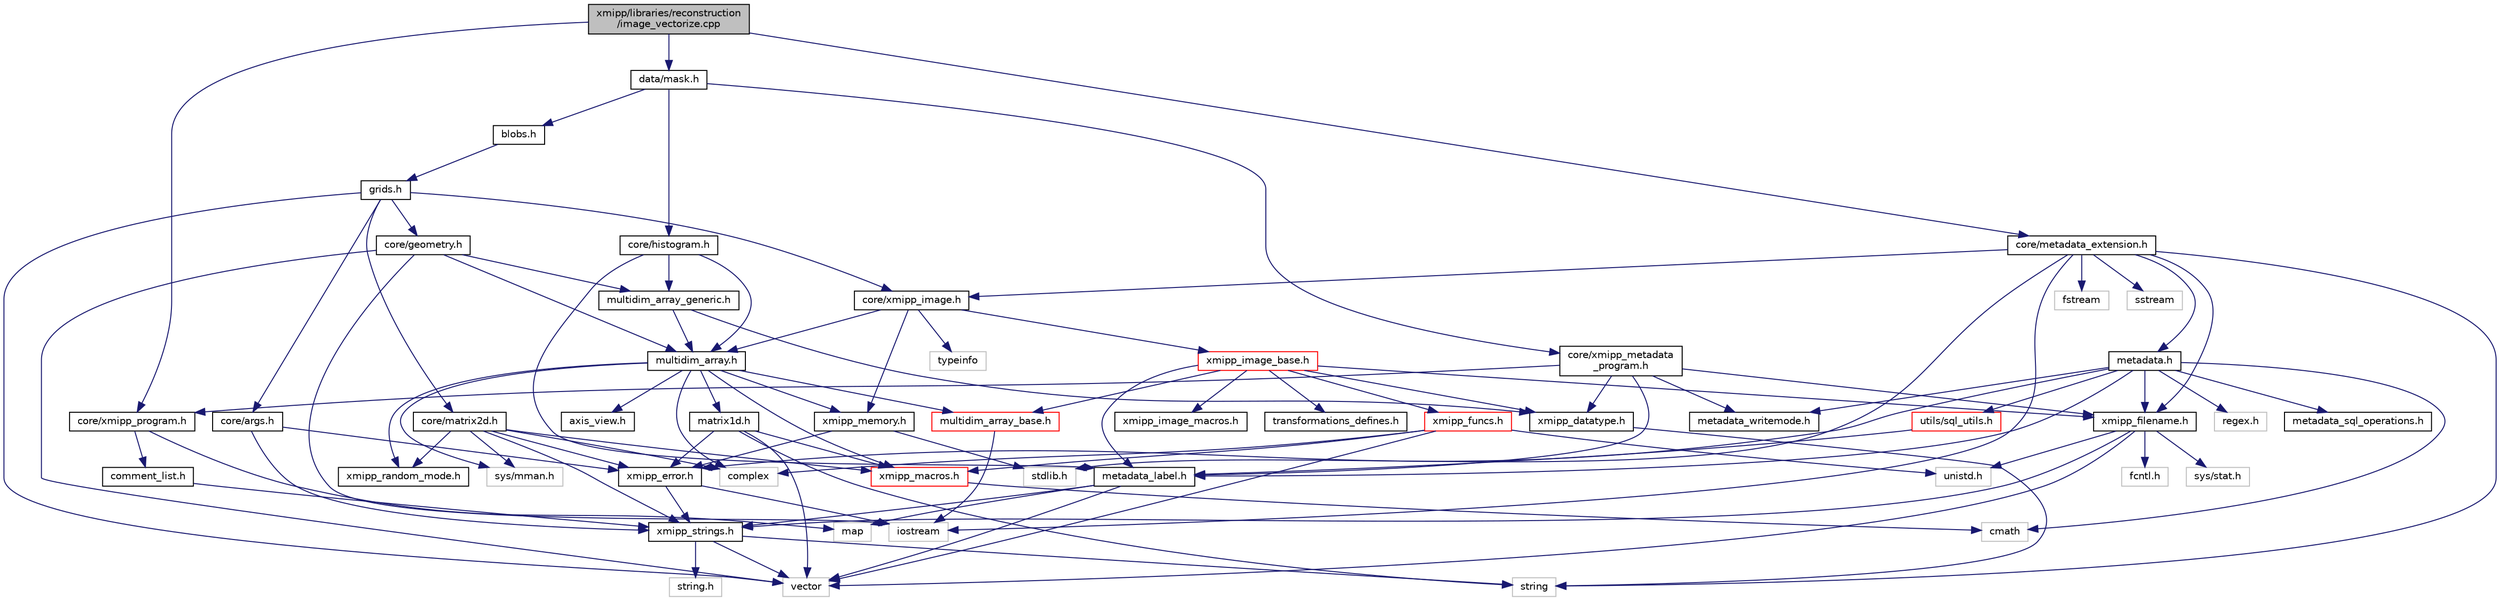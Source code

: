 digraph "xmipp/libraries/reconstruction/image_vectorize.cpp"
{
  edge [fontname="Helvetica",fontsize="10",labelfontname="Helvetica",labelfontsize="10"];
  node [fontname="Helvetica",fontsize="10",shape=record];
  Node0 [label="xmipp/libraries/reconstruction\l/image_vectorize.cpp",height=0.2,width=0.4,color="black", fillcolor="grey75", style="filled", fontcolor="black"];
  Node0 -> Node1 [color="midnightblue",fontsize="10",style="solid",fontname="Helvetica"];
  Node1 [label="core/xmipp_program.h",height=0.2,width=0.4,color="black", fillcolor="white", style="filled",URL="$xmipp__program_8h.html"];
  Node1 -> Node2 [color="midnightblue",fontsize="10",style="solid",fontname="Helvetica"];
  Node2 [label="map",height=0.2,width=0.4,color="grey75", fillcolor="white", style="filled"];
  Node1 -> Node3 [color="midnightblue",fontsize="10",style="solid",fontname="Helvetica"];
  Node3 [label="comment_list.h",height=0.2,width=0.4,color="black", fillcolor="white", style="filled",URL="$comment__list_8h.html"];
  Node3 -> Node4 [color="midnightblue",fontsize="10",style="solid",fontname="Helvetica"];
  Node4 [label="xmipp_strings.h",height=0.2,width=0.4,color="black", fillcolor="white", style="filled",URL="$xmipp__strings_8h.html"];
  Node4 -> Node5 [color="midnightblue",fontsize="10",style="solid",fontname="Helvetica"];
  Node5 [label="vector",height=0.2,width=0.4,color="grey75", fillcolor="white", style="filled"];
  Node4 -> Node6 [color="midnightblue",fontsize="10",style="solid",fontname="Helvetica"];
  Node6 [label="string",height=0.2,width=0.4,color="grey75", fillcolor="white", style="filled"];
  Node4 -> Node7 [color="midnightblue",fontsize="10",style="solid",fontname="Helvetica"];
  Node7 [label="string.h",height=0.2,width=0.4,color="grey75", fillcolor="white", style="filled"];
  Node0 -> Node8 [color="midnightblue",fontsize="10",style="solid",fontname="Helvetica"];
  Node8 [label="data/mask.h",height=0.2,width=0.4,color="black", fillcolor="white", style="filled",URL="$mask_8h.html"];
  Node8 -> Node9 [color="midnightblue",fontsize="10",style="solid",fontname="Helvetica"];
  Node9 [label="blobs.h",height=0.2,width=0.4,color="black", fillcolor="white", style="filled",URL="$blobs_8h.html"];
  Node9 -> Node10 [color="midnightblue",fontsize="10",style="solid",fontname="Helvetica"];
  Node10 [label="grids.h",height=0.2,width=0.4,color="black", fillcolor="white", style="filled",URL="$grids_8h.html"];
  Node10 -> Node5 [color="midnightblue",fontsize="10",style="solid",fontname="Helvetica"];
  Node10 -> Node11 [color="midnightblue",fontsize="10",style="solid",fontname="Helvetica"];
  Node11 [label="core/xmipp_image.h",height=0.2,width=0.4,color="black", fillcolor="white", style="filled",URL="$xmipp__image_8h.html"];
  Node11 -> Node12 [color="midnightblue",fontsize="10",style="solid",fontname="Helvetica"];
  Node12 [label="typeinfo",height=0.2,width=0.4,color="grey75", fillcolor="white", style="filled"];
  Node11 -> Node13 [color="midnightblue",fontsize="10",style="solid",fontname="Helvetica"];
  Node13 [label="multidim_array.h",height=0.2,width=0.4,color="black", fillcolor="white", style="filled",URL="$multidim__array_8h.html"];
  Node13 -> Node14 [color="midnightblue",fontsize="10",style="solid",fontname="Helvetica"];
  Node14 [label="xmipp_macros.h",height=0.2,width=0.4,color="red", fillcolor="white", style="filled",URL="$xmipp__macros_8h.html"];
  Node14 -> Node16 [color="midnightblue",fontsize="10",style="solid",fontname="Helvetica"];
  Node16 [label="cmath",height=0.2,width=0.4,color="grey75", fillcolor="white", style="filled"];
  Node13 -> Node17 [color="midnightblue",fontsize="10",style="solid",fontname="Helvetica"];
  Node17 [label="sys/mman.h",height=0.2,width=0.4,color="grey75", fillcolor="white", style="filled"];
  Node13 -> Node18 [color="midnightblue",fontsize="10",style="solid",fontname="Helvetica"];
  Node18 [label="complex",height=0.2,width=0.4,color="grey75", fillcolor="white", style="filled"];
  Node13 -> Node19 [color="midnightblue",fontsize="10",style="solid",fontname="Helvetica"];
  Node19 [label="matrix1d.h",height=0.2,width=0.4,color="black", fillcolor="white", style="filled",URL="$matrix1d_8h.html"];
  Node19 -> Node6 [color="midnightblue",fontsize="10",style="solid",fontname="Helvetica"];
  Node19 -> Node5 [color="midnightblue",fontsize="10",style="solid",fontname="Helvetica"];
  Node19 -> Node20 [color="midnightblue",fontsize="10",style="solid",fontname="Helvetica"];
  Node20 [label="xmipp_error.h",height=0.2,width=0.4,color="black", fillcolor="white", style="filled",URL="$xmipp__error_8h.html"];
  Node20 -> Node21 [color="midnightblue",fontsize="10",style="solid",fontname="Helvetica"];
  Node21 [label="iostream",height=0.2,width=0.4,color="grey75", fillcolor="white", style="filled"];
  Node20 -> Node4 [color="midnightblue",fontsize="10",style="solid",fontname="Helvetica"];
  Node19 -> Node14 [color="midnightblue",fontsize="10",style="solid",fontname="Helvetica"];
  Node13 -> Node22 [color="midnightblue",fontsize="10",style="solid",fontname="Helvetica"];
  Node22 [label="xmipp_random_mode.h",height=0.2,width=0.4,color="black", fillcolor="white", style="filled",URL="$xmipp__random__mode_8h.html"];
  Node13 -> Node23 [color="midnightblue",fontsize="10",style="solid",fontname="Helvetica"];
  Node23 [label="multidim_array_base.h",height=0.2,width=0.4,color="red", fillcolor="white", style="filled",URL="$multidim__array__base_8h.html"];
  Node23 -> Node21 [color="midnightblue",fontsize="10",style="solid",fontname="Helvetica"];
  Node13 -> Node27 [color="midnightblue",fontsize="10",style="solid",fontname="Helvetica"];
  Node27 [label="xmipp_memory.h",height=0.2,width=0.4,color="black", fillcolor="white", style="filled",URL="$xmipp__memory_8h.html"];
  Node27 -> Node28 [color="midnightblue",fontsize="10",style="solid",fontname="Helvetica"];
  Node28 [label="stdlib.h",height=0.2,width=0.4,color="grey75", fillcolor="white", style="filled"];
  Node27 -> Node20 [color="midnightblue",fontsize="10",style="solid",fontname="Helvetica"];
  Node13 -> Node29 [color="midnightblue",fontsize="10",style="solid",fontname="Helvetica"];
  Node29 [label="axis_view.h",height=0.2,width=0.4,color="black", fillcolor="white", style="filled",URL="$axis__view_8h.html"];
  Node11 -> Node30 [color="midnightblue",fontsize="10",style="solid",fontname="Helvetica"];
  Node30 [label="xmipp_image_base.h",height=0.2,width=0.4,color="red", fillcolor="white", style="filled",URL="$xmipp__image__base_8h.html"];
  Node30 -> Node31 [color="midnightblue",fontsize="10",style="solid",fontname="Helvetica"];
  Node31 [label="xmipp_image_macros.h",height=0.2,width=0.4,color="black", fillcolor="white", style="filled",URL="$xmipp__image__macros_8h.html"];
  Node30 -> Node32 [color="midnightblue",fontsize="10",style="solid",fontname="Helvetica"];
  Node32 [label="xmipp_datatype.h",height=0.2,width=0.4,color="black", fillcolor="white", style="filled",URL="$xmipp__datatype_8h.html"];
  Node32 -> Node6 [color="midnightblue",fontsize="10",style="solid",fontname="Helvetica"];
  Node30 -> Node33 [color="midnightblue",fontsize="10",style="solid",fontname="Helvetica"];
  Node33 [label="metadata_label.h",height=0.2,width=0.4,color="black", fillcolor="white", style="filled",URL="$metadata__label_8h.html"];
  Node33 -> Node2 [color="midnightblue",fontsize="10",style="solid",fontname="Helvetica"];
  Node33 -> Node4 [color="midnightblue",fontsize="10",style="solid",fontname="Helvetica"];
  Node33 -> Node5 [color="midnightblue",fontsize="10",style="solid",fontname="Helvetica"];
  Node30 -> Node23 [color="midnightblue",fontsize="10",style="solid",fontname="Helvetica"];
  Node30 -> Node34 [color="midnightblue",fontsize="10",style="solid",fontname="Helvetica"];
  Node34 [label="xmipp_filename.h",height=0.2,width=0.4,color="black", fillcolor="white", style="filled",URL="$xmipp__filename_8h.html"];
  Node34 -> Node5 [color="midnightblue",fontsize="10",style="solid",fontname="Helvetica"];
  Node34 -> Node35 [color="midnightblue",fontsize="10",style="solid",fontname="Helvetica"];
  Node35 [label="sys/stat.h",height=0.2,width=0.4,color="grey75", fillcolor="white", style="filled"];
  Node34 -> Node36 [color="midnightblue",fontsize="10",style="solid",fontname="Helvetica"];
  Node36 [label="unistd.h",height=0.2,width=0.4,color="grey75", fillcolor="white", style="filled"];
  Node34 -> Node4 [color="midnightblue",fontsize="10",style="solid",fontname="Helvetica"];
  Node34 -> Node37 [color="midnightblue",fontsize="10",style="solid",fontname="Helvetica"];
  Node37 [label="fcntl.h",height=0.2,width=0.4,color="grey75", fillcolor="white", style="filled"];
  Node30 -> Node38 [color="midnightblue",fontsize="10",style="solid",fontname="Helvetica"];
  Node38 [label="transformations_defines.h",height=0.2,width=0.4,color="black", fillcolor="white", style="filled",URL="$transformations__defines_8h.html"];
  Node30 -> Node39 [color="midnightblue",fontsize="10",style="solid",fontname="Helvetica"];
  Node39 [label="xmipp_funcs.h",height=0.2,width=0.4,color="red", fillcolor="white", style="filled",URL="$xmipp__funcs_8h.html"];
  Node39 -> Node18 [color="midnightblue",fontsize="10",style="solid",fontname="Helvetica"];
  Node39 -> Node14 [color="midnightblue",fontsize="10",style="solid",fontname="Helvetica"];
  Node39 -> Node5 [color="midnightblue",fontsize="10",style="solid",fontname="Helvetica"];
  Node39 -> Node36 [color="midnightblue",fontsize="10",style="solid",fontname="Helvetica"];
  Node11 -> Node27 [color="midnightblue",fontsize="10",style="solid",fontname="Helvetica"];
  Node10 -> Node57 [color="midnightblue",fontsize="10",style="solid",fontname="Helvetica"];
  Node57 [label="core/geometry.h",height=0.2,width=0.4,color="black", fillcolor="white", style="filled",URL="$geometry_8h.html"];
  Node57 -> Node13 [color="midnightblue",fontsize="10",style="solid",fontname="Helvetica"];
  Node57 -> Node58 [color="midnightblue",fontsize="10",style="solid",fontname="Helvetica"];
  Node58 [label="multidim_array_generic.h",height=0.2,width=0.4,color="black", fillcolor="white", style="filled",URL="$multidim__array__generic_8h.html"];
  Node58 -> Node32 [color="midnightblue",fontsize="10",style="solid",fontname="Helvetica"];
  Node58 -> Node13 [color="midnightblue",fontsize="10",style="solid",fontname="Helvetica"];
  Node57 -> Node5 [color="midnightblue",fontsize="10",style="solid",fontname="Helvetica"];
  Node57 -> Node21 [color="midnightblue",fontsize="10",style="solid",fontname="Helvetica"];
  Node10 -> Node59 [color="midnightblue",fontsize="10",style="solid",fontname="Helvetica"];
  Node59 [label="core/args.h",height=0.2,width=0.4,color="black", fillcolor="white", style="filled",URL="$args_8h.html"];
  Node59 -> Node4 [color="midnightblue",fontsize="10",style="solid",fontname="Helvetica"];
  Node59 -> Node20 [color="midnightblue",fontsize="10",style="solid",fontname="Helvetica"];
  Node10 -> Node60 [color="midnightblue",fontsize="10",style="solid",fontname="Helvetica"];
  Node60 [label="core/matrix2d.h",height=0.2,width=0.4,color="black", fillcolor="white", style="filled",URL="$matrix2d_8h.html"];
  Node60 -> Node18 [color="midnightblue",fontsize="10",style="solid",fontname="Helvetica"];
  Node60 -> Node22 [color="midnightblue",fontsize="10",style="solid",fontname="Helvetica"];
  Node60 -> Node14 [color="midnightblue",fontsize="10",style="solid",fontname="Helvetica"];
  Node60 -> Node20 [color="midnightblue",fontsize="10",style="solid",fontname="Helvetica"];
  Node60 -> Node4 [color="midnightblue",fontsize="10",style="solid",fontname="Helvetica"];
  Node60 -> Node17 [color="midnightblue",fontsize="10",style="solid",fontname="Helvetica"];
  Node8 -> Node61 [color="midnightblue",fontsize="10",style="solid",fontname="Helvetica"];
  Node61 [label="core/histogram.h",height=0.2,width=0.4,color="black", fillcolor="white", style="filled",URL="$histogram_8h.html"];
  Node61 -> Node13 [color="midnightblue",fontsize="10",style="solid",fontname="Helvetica"];
  Node61 -> Node58 [color="midnightblue",fontsize="10",style="solid",fontname="Helvetica"];
  Node61 -> Node33 [color="midnightblue",fontsize="10",style="solid",fontname="Helvetica"];
  Node8 -> Node62 [color="midnightblue",fontsize="10",style="solid",fontname="Helvetica"];
  Node62 [label="core/xmipp_metadata\l_program.h",height=0.2,width=0.4,color="black", fillcolor="white", style="filled",URL="$xmipp__metadata__program_8h.html"];
  Node62 -> Node1 [color="midnightblue",fontsize="10",style="solid",fontname="Helvetica"];
  Node62 -> Node32 [color="midnightblue",fontsize="10",style="solid",fontname="Helvetica"];
  Node62 -> Node34 [color="midnightblue",fontsize="10",style="solid",fontname="Helvetica"];
  Node62 -> Node33 [color="midnightblue",fontsize="10",style="solid",fontname="Helvetica"];
  Node62 -> Node63 [color="midnightblue",fontsize="10",style="solid",fontname="Helvetica"];
  Node63 [label="metadata_writemode.h",height=0.2,width=0.4,color="black", fillcolor="white", style="filled",URL="$metadata__writemode_8h.html"];
  Node0 -> Node64 [color="midnightblue",fontsize="10",style="solid",fontname="Helvetica"];
  Node64 [label="core/metadata_extension.h",height=0.2,width=0.4,color="black", fillcolor="white", style="filled",URL="$metadata__extension_8h.html"];
  Node64 -> Node34 [color="midnightblue",fontsize="10",style="solid",fontname="Helvetica"];
  Node64 -> Node11 [color="midnightblue",fontsize="10",style="solid",fontname="Helvetica"];
  Node64 -> Node65 [color="midnightblue",fontsize="10",style="solid",fontname="Helvetica"];
  Node65 [label="metadata.h",height=0.2,width=0.4,color="black", fillcolor="white", style="filled",URL="$metadata_8h.html"];
  Node65 -> Node66 [color="midnightblue",fontsize="10",style="solid",fontname="Helvetica"];
  Node66 [label="regex.h",height=0.2,width=0.4,color="grey75", fillcolor="white", style="filled"];
  Node65 -> Node16 [color="midnightblue",fontsize="10",style="solid",fontname="Helvetica"];
  Node65 -> Node33 [color="midnightblue",fontsize="10",style="solid",fontname="Helvetica"];
  Node65 -> Node67 [color="midnightblue",fontsize="10",style="solid",fontname="Helvetica"];
  Node67 [label="metadata_sql_operations.h",height=0.2,width=0.4,color="black", fillcolor="white", style="filled",URL="$metadata__sql__operations_8h.html"];
  Node65 -> Node68 [color="midnightblue",fontsize="10",style="solid",fontname="Helvetica"];
  Node68 [label="utils/sql_utils.h",height=0.2,width=0.4,color="red", fillcolor="white", style="filled",URL="$sql__utils_8h.html"];
  Node68 -> Node33 [color="midnightblue",fontsize="10",style="solid",fontname="Helvetica"];
  Node65 -> Node20 [color="midnightblue",fontsize="10",style="solid",fontname="Helvetica"];
  Node65 -> Node34 [color="midnightblue",fontsize="10",style="solid",fontname="Helvetica"];
  Node65 -> Node63 [color="midnightblue",fontsize="10",style="solid",fontname="Helvetica"];
  Node64 -> Node28 [color="midnightblue",fontsize="10",style="solid",fontname="Helvetica"];
  Node64 -> Node70 [color="midnightblue",fontsize="10",style="solid",fontname="Helvetica"];
  Node70 [label="fstream",height=0.2,width=0.4,color="grey75", fillcolor="white", style="filled"];
  Node64 -> Node21 [color="midnightblue",fontsize="10",style="solid",fontname="Helvetica"];
  Node64 -> Node71 [color="midnightblue",fontsize="10",style="solid",fontname="Helvetica"];
  Node71 [label="sstream",height=0.2,width=0.4,color="grey75", fillcolor="white", style="filled"];
  Node64 -> Node6 [color="midnightblue",fontsize="10",style="solid",fontname="Helvetica"];
}
